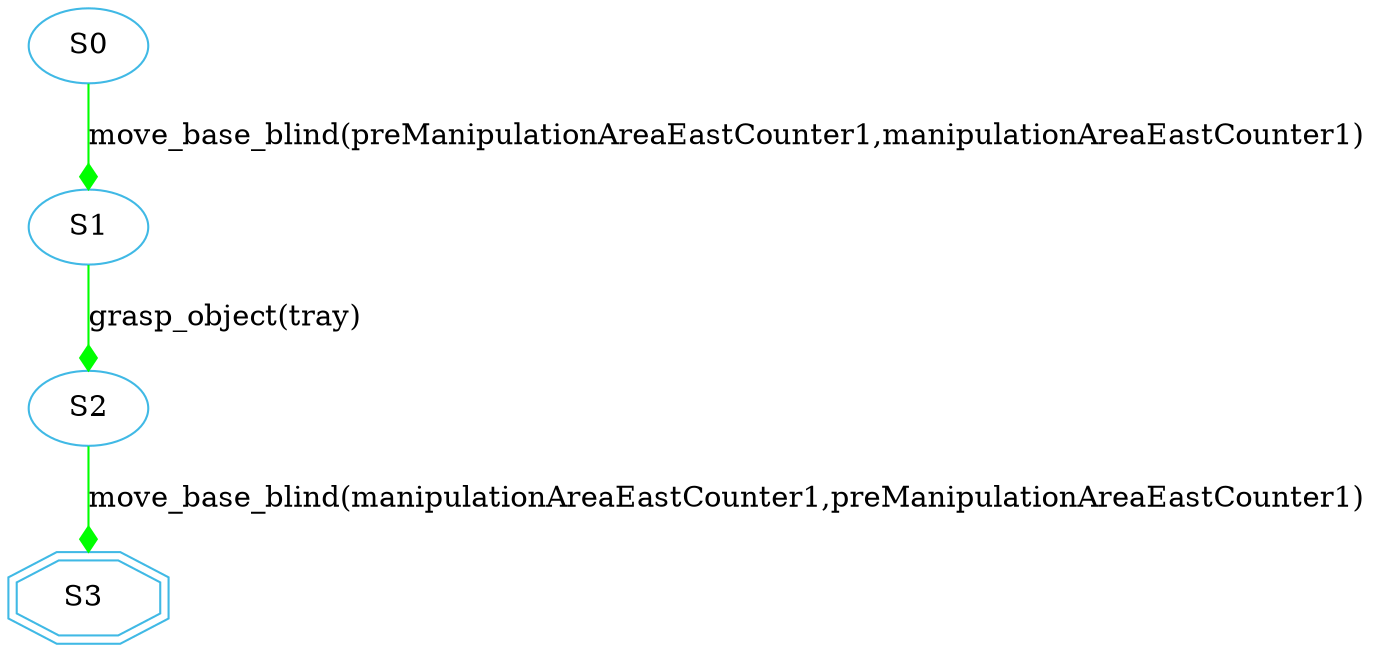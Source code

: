 digraph {
  node [color="#40b9e5" ]
 size="60,17";
"3" [label=" S3  " shape=doubleoctagon];
"0" [label=" S0 "];
"1" [label=" S1 "];
"2" [label=" S2 "];
"0" -> "1" [ label="move_base_blind(preManipulationAreaEastCounter1,manipulationAreaEastCounter1)"
, arrowhead = diamond , color=green];"1" -> "2" [ label="grasp_object(tray)"
, arrowhead = diamond , color=green];"2" -> "3" [ label="move_base_blind(manipulationAreaEastCounter1,preManipulationAreaEastCounter1)"
, arrowhead = diamond , color=green];}
